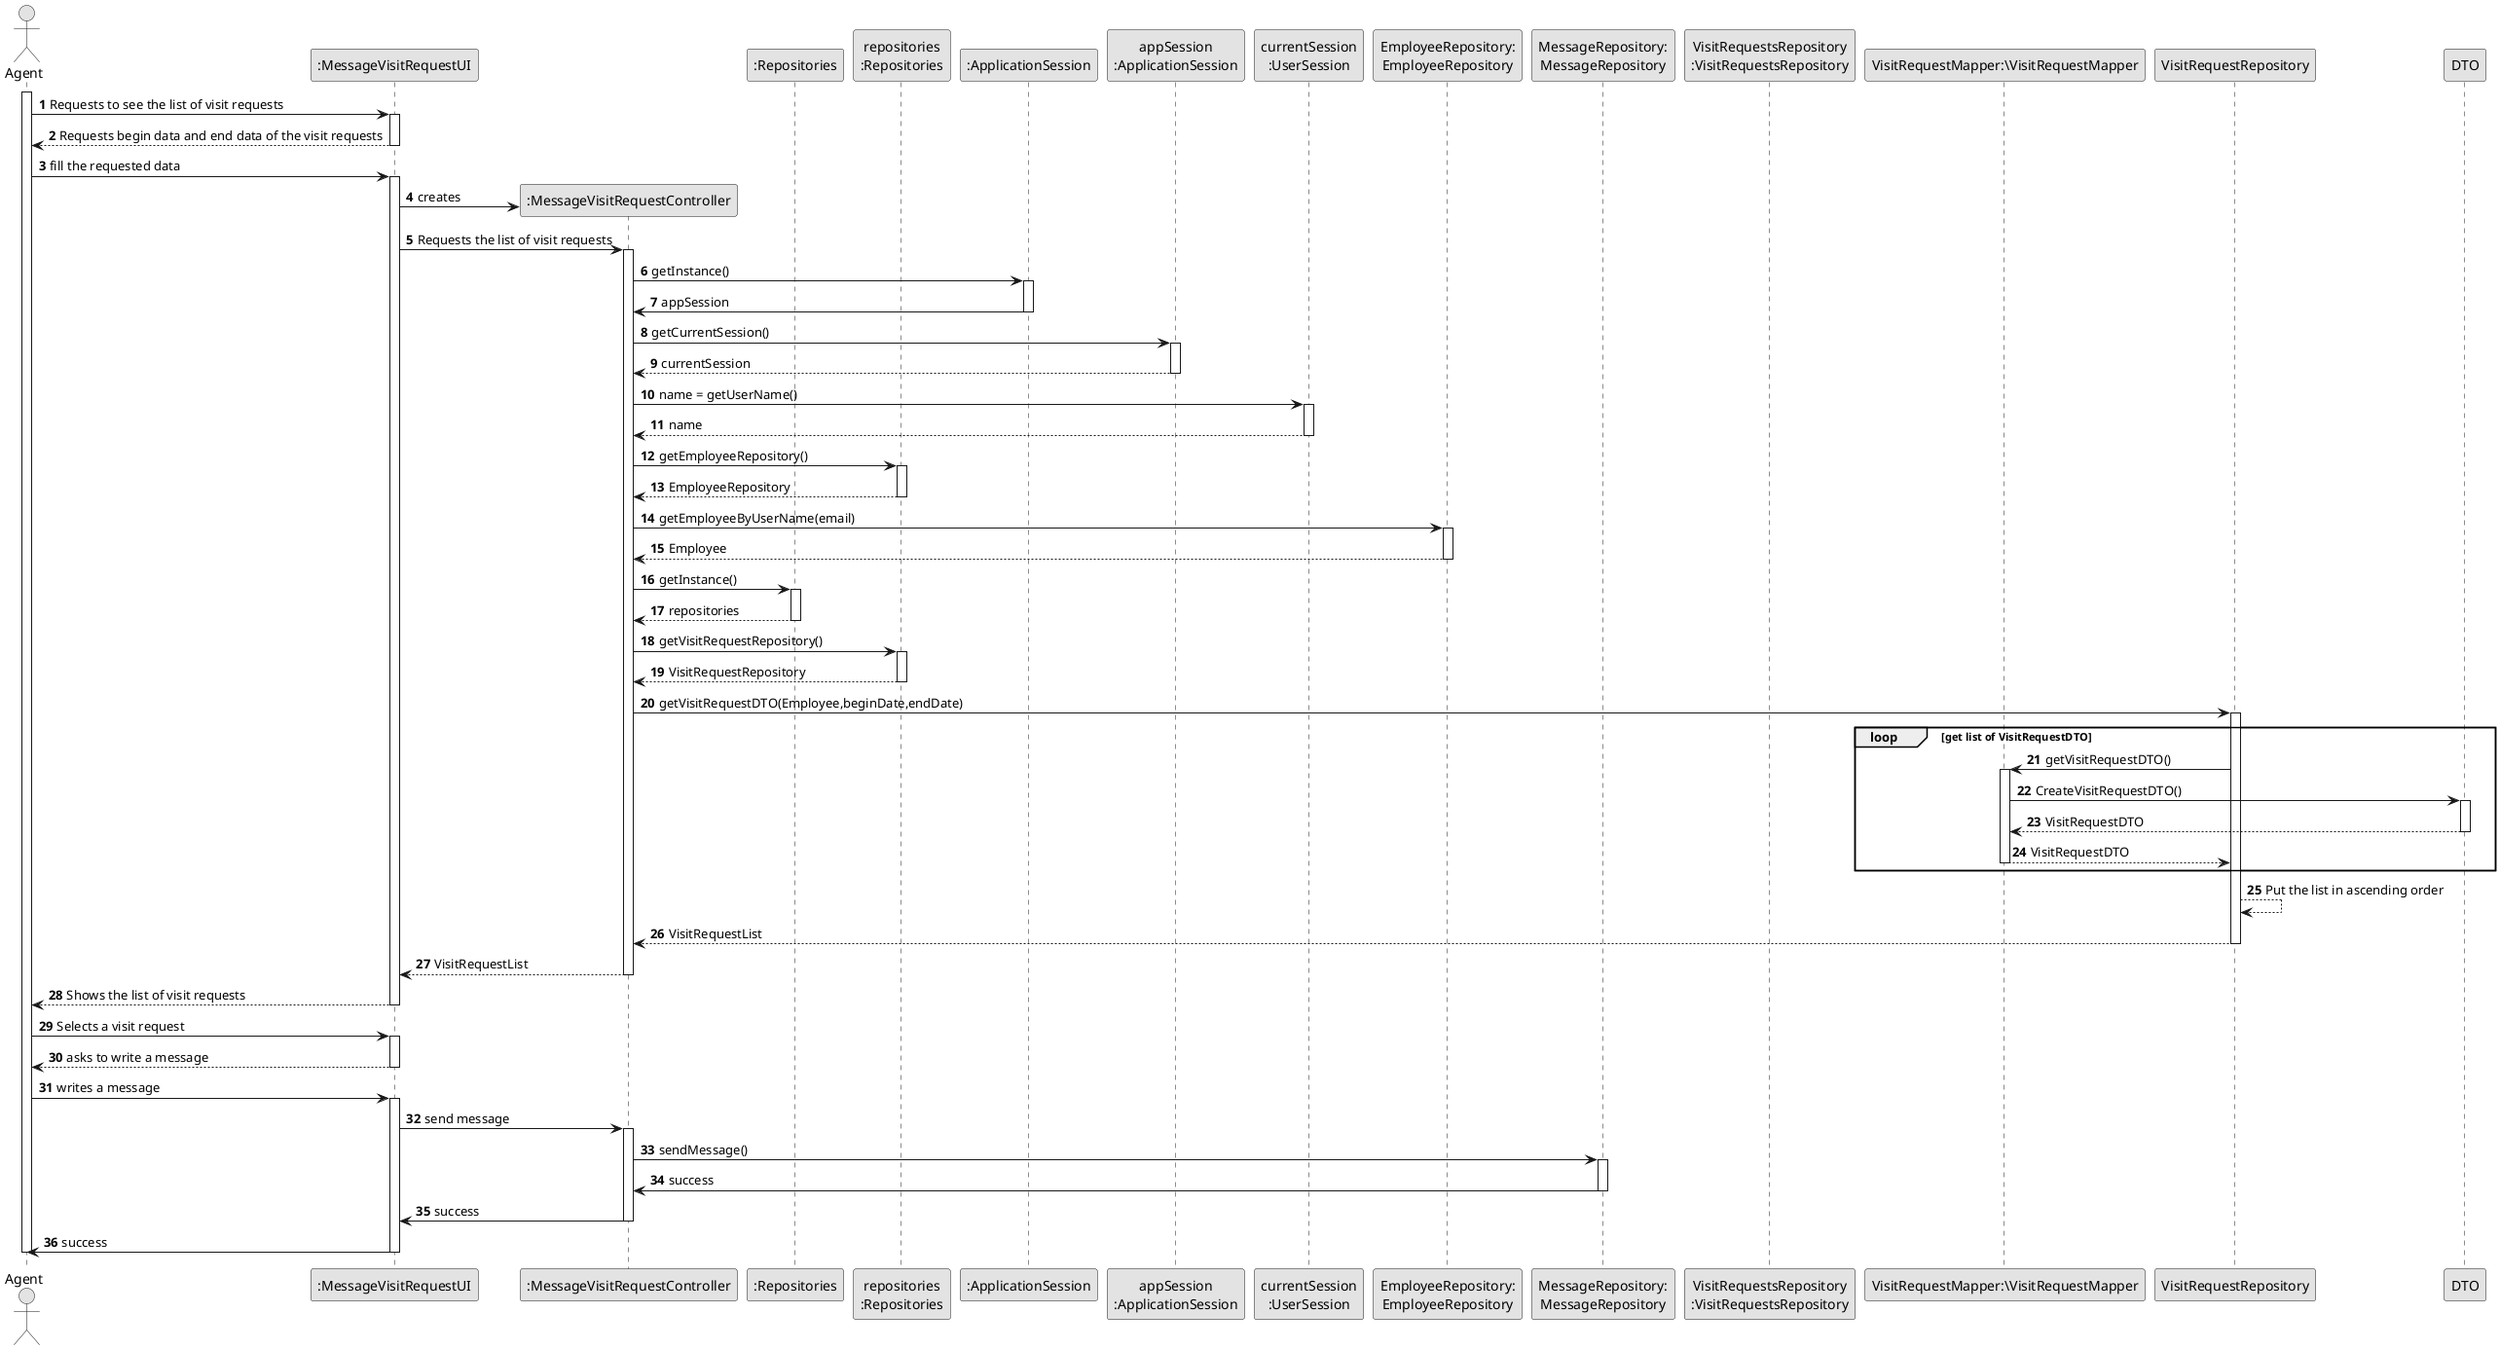 @startuml
skinparam monochrome true
skinparam packageStyle rectangle
skinparam shadowing false

autonumber

'hide footbox
actor "Agent" as User
participant ":MessageVisitRequestUI" as UI
participant ":MessageVisitRequestController" as CTRL
participant ":Repositories" as RepositorySingleton
participant "repositories\n:Repositories" as PLAT
participant ":ApplicationSession" as _APP
participant "appSession\n:ApplicationSession" as APP
participant "currentSession\n:UserSession" as SESSAO
participant "EmployeeRepository:\nEmployeeRepository" as EmployeeRepository
participant "MessageRepository:\nMessageRepository" as MessageRepository

participant "VisitRequestsRepository\n:VisitRequestsRepository" as REPO
participant "VisitRequestMapper:\VisitRequestMapper" as Mapper

activate User

    User -> UI : Requests to see the list of visit requests

activate UI

    UI --> User :Requests begin data and end data of the visit requests
deactivate UI

        User -> UI : fill the requested data
        activate UI

                UI -> CTRL** : creates

                UI -> CTRL : Requests the list of visit requests
                activate CTRL
  CTRL -> _APP: getInstance()
        activate _APP
            _APP -> CTRL: appSession
        deactivate _APP

        CTRL -> APP: getCurrentSession()
        activate APP

            APP --> CTRL: currentSession
        deactivate APP

        CTRL -> SESSAO: name = getUserName()
        activate SESSAO

            SESSAO --> CTRL: name
        deactivate SESSAO

        CTRL -> PLAT: getEmployeeRepository()
        activate PLAT

            PLAT --> CTRL: EmployeeRepository
        deactivate PLAT

        CTRL -> EmployeeRepository: getEmployeeByUserName(email)
        activate EmployeeRepository

            EmployeeRepository --> CTRL : Employee

        deactivate EmployeeRepository


            CTRL -> RepositorySingleton : getInstance()
            activate RepositorySingleton

                RepositorySingleton --> CTRL: repositories
            deactivate RepositorySingleton

            CTRL -> PLAT : getVisitRequestRepository()
            activate PLAT

                PLAT --> CTRL: VisitRequestRepository
            deactivate PLAT

            CTRL -> VisitRequestRepository : getVisitRequestDTO(Employee,beginDate,endDate)
            loop get list of VisitRequestDTO
            activate VisitRequestRepository
              VisitRequestRepository->Mapper:getVisitRequestDTO()
            activate Mapper

            Mapper->DTO:CreateVisitRequestDTO()

            activate DTO
            DTO-->Mapper:VisitRequestDTO
            deactivate DTO
            Mapper-->VisitRequestRepository:VisitRequestDTO
            deactivate Mapper
            end
            VisitRequestRepository --> VisitRequestRepository : Put the list in ascending order
                VisitRequestRepository --> CTRL : VisitRequestList
            deactivate VisitRequestRepository

            CTRL --> UI : VisitRequestList

                    deactivate CTRL

                UI --> User : Shows the list of visit requests
                deactivate UI
                User -> UI : Selects a visit request
                activate UI

                UI --> User : asks to write a message
                deactivate UI
                User -> UI : writes a message
                activate UI

                UI -> CTRL : send message
                activate CTRL

                CTRL -> MessageRepository : sendMessage()
                activate MessageRepository

                MessageRepository -> CTRL : success
                deactivate MessageRepository

                CTRL -> UI : success
                deactivate CTRL

                UI -> User : success
                deactivate UI
deactivate User

@enduml
